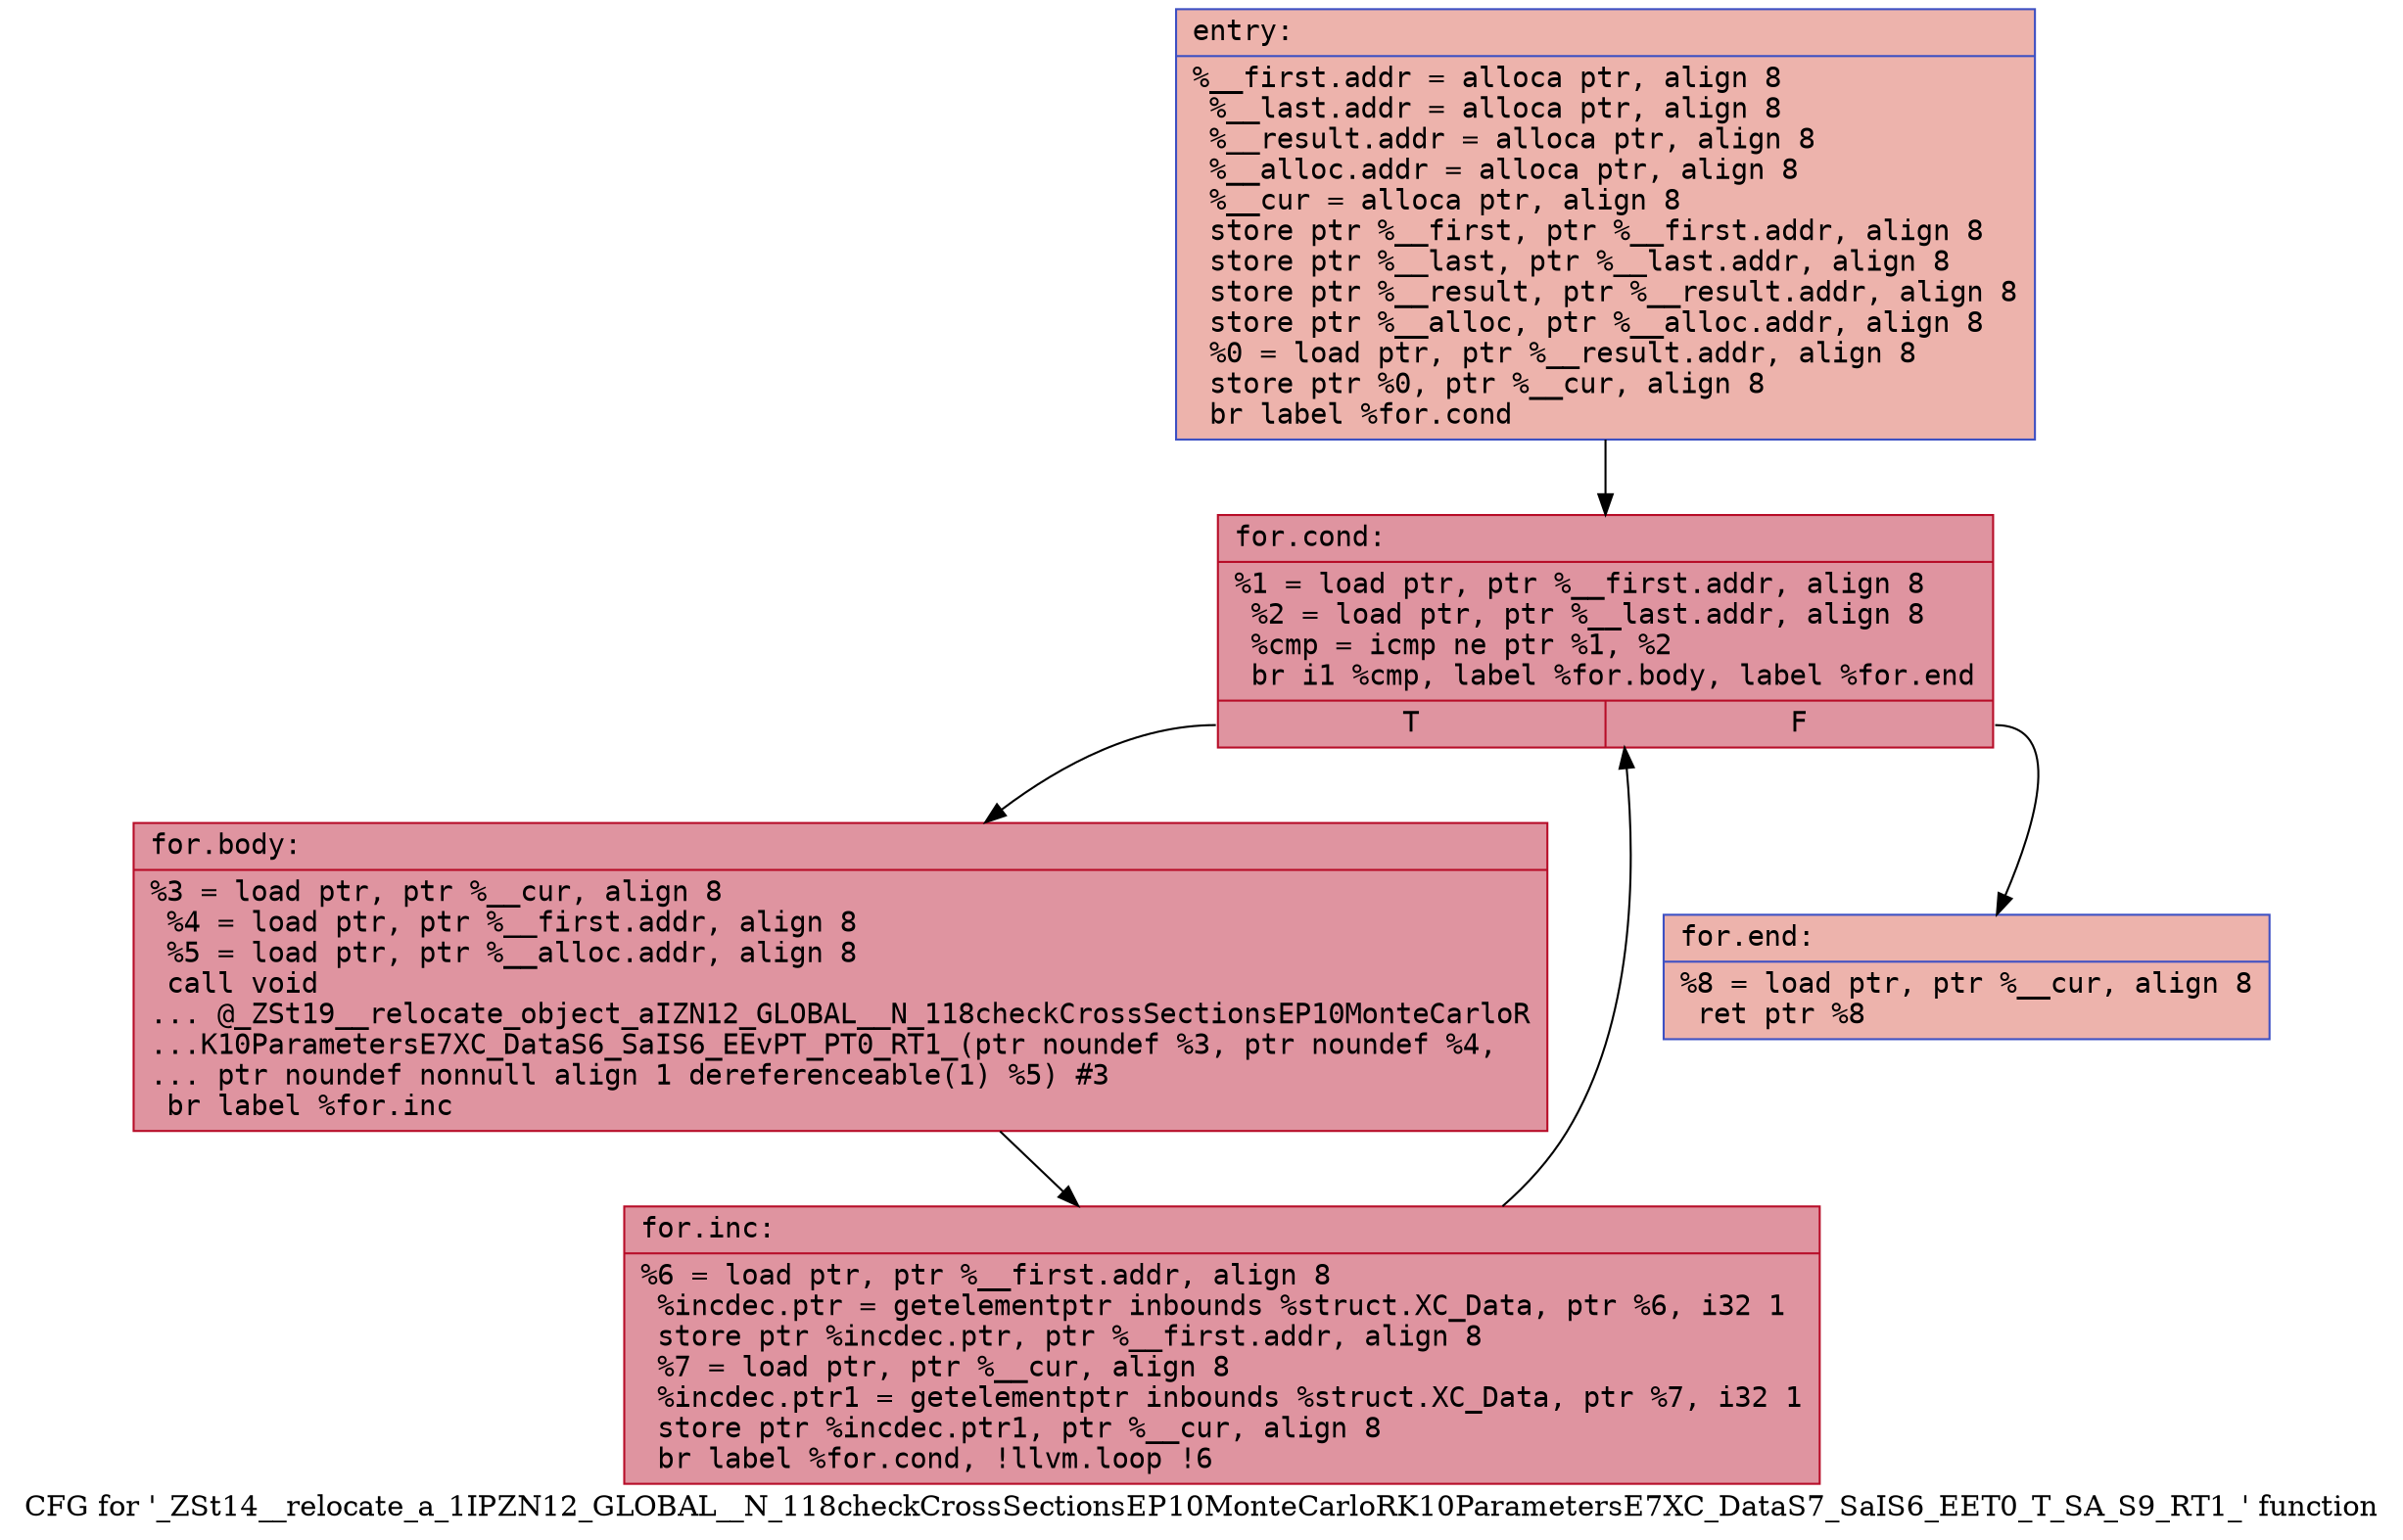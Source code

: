 digraph "CFG for '_ZSt14__relocate_a_1IPZN12_GLOBAL__N_118checkCrossSectionsEP10MonteCarloRK10ParametersE7XC_DataS7_SaIS6_EET0_T_SA_S9_RT1_' function" {
	label="CFG for '_ZSt14__relocate_a_1IPZN12_GLOBAL__N_118checkCrossSectionsEP10MonteCarloRK10ParametersE7XC_DataS7_SaIS6_EET0_T_SA_S9_RT1_' function";

	Node0x55dab497f7d0 [shape=record,color="#3d50c3ff", style=filled, fillcolor="#d6524470" fontname="Courier",label="{entry:\l|  %__first.addr = alloca ptr, align 8\l  %__last.addr = alloca ptr, align 8\l  %__result.addr = alloca ptr, align 8\l  %__alloc.addr = alloca ptr, align 8\l  %__cur = alloca ptr, align 8\l  store ptr %__first, ptr %__first.addr, align 8\l  store ptr %__last, ptr %__last.addr, align 8\l  store ptr %__result, ptr %__result.addr, align 8\l  store ptr %__alloc, ptr %__alloc.addr, align 8\l  %0 = load ptr, ptr %__result.addr, align 8\l  store ptr %0, ptr %__cur, align 8\l  br label %for.cond\l}"];
	Node0x55dab497f7d0 -> Node0x55dab497fe70[tooltip="entry -> for.cond\nProbability 100.00%" ];
	Node0x55dab497fe70 [shape=record,color="#b70d28ff", style=filled, fillcolor="#b70d2870" fontname="Courier",label="{for.cond:\l|  %1 = load ptr, ptr %__first.addr, align 8\l  %2 = load ptr, ptr %__last.addr, align 8\l  %cmp = icmp ne ptr %1, %2\l  br i1 %cmp, label %for.body, label %for.end\l|{<s0>T|<s1>F}}"];
	Node0x55dab497fe70:s0 -> Node0x55dab4980010[tooltip="for.cond -> for.body\nProbability 96.88%" ];
	Node0x55dab497fe70:s1 -> Node0x55dab4980230[tooltip="for.cond -> for.end\nProbability 3.12%" ];
	Node0x55dab4980010 [shape=record,color="#b70d28ff", style=filled, fillcolor="#b70d2870" fontname="Courier",label="{for.body:\l|  %3 = load ptr, ptr %__cur, align 8\l  %4 = load ptr, ptr %__first.addr, align 8\l  %5 = load ptr, ptr %__alloc.addr, align 8\l  call void\l... @_ZSt19__relocate_object_aIZN12_GLOBAL__N_118checkCrossSectionsEP10MonteCarloR\l...K10ParametersE7XC_DataS6_SaIS6_EEvPT_PT0_RT1_(ptr noundef %3, ptr noundef %4,\l... ptr noundef nonnull align 1 dereferenceable(1) %5) #3\l  br label %for.inc\l}"];
	Node0x55dab4980010 -> Node0x55dab4980750[tooltip="for.body -> for.inc\nProbability 100.00%" ];
	Node0x55dab4980750 [shape=record,color="#b70d28ff", style=filled, fillcolor="#b70d2870" fontname="Courier",label="{for.inc:\l|  %6 = load ptr, ptr %__first.addr, align 8\l  %incdec.ptr = getelementptr inbounds %struct.XC_Data, ptr %6, i32 1\l  store ptr %incdec.ptr, ptr %__first.addr, align 8\l  %7 = load ptr, ptr %__cur, align 8\l  %incdec.ptr1 = getelementptr inbounds %struct.XC_Data, ptr %7, i32 1\l  store ptr %incdec.ptr1, ptr %__cur, align 8\l  br label %for.cond, !llvm.loop !6\l}"];
	Node0x55dab4980750 -> Node0x55dab497fe70[tooltip="for.inc -> for.cond\nProbability 100.00%" ];
	Node0x55dab4980230 [shape=record,color="#3d50c3ff", style=filled, fillcolor="#d6524470" fontname="Courier",label="{for.end:\l|  %8 = load ptr, ptr %__cur, align 8\l  ret ptr %8\l}"];
}

